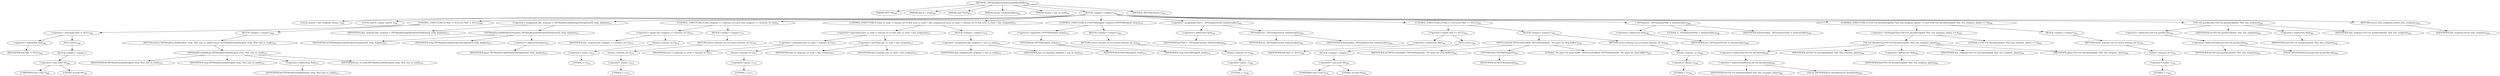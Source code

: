 digraph "_TIFFReadEncodedStripAndAllocBuffer" {  
"75097" [label = <(METHOD,_TIFFReadEncodedStripAndAllocBuffer)<SUB>560</SUB>> ]
"75098" [label = <(PARAM,TIFF *tif)<SUB>560</SUB>> ]
"75099" [label = <(PARAM,uint32_t strip)<SUB>560</SUB>> ]
"75100" [label = <(PARAM,void **buf)<SUB>561</SUB>> ]
"75101" [label = <(PARAM,tmsize_t bufsizetoalloc)<SUB>562</SUB>> ]
"75102" [label = <(PARAM,tmsize_t size_to_read)<SUB>563</SUB>> ]
"75103" [label = <(BLOCK,&lt;empty&gt;,&lt;empty&gt;)<SUB>564</SUB>> ]
"75104" [label = <(LOCAL,tmsize_t this_stripsize: tmsize_t)<SUB>565</SUB>> ]
"75105" [label = <(LOCAL,uint16_t plane: uint16_t)<SUB>566</SUB>> ]
"75106" [label = <(CONTROL_STRUCTURE,if (*buf != NULL),if (*buf != NULL))<SUB>568</SUB>> ]
"75107" [label = <(&lt;operator&gt;.notEquals,*buf != NULL)<SUB>568</SUB>> ]
"75108" [label = <(&lt;operator&gt;.indirection,*buf)<SUB>568</SUB>> ]
"75109" [label = <(IDENTIFIER,buf,*buf != NULL)<SUB>568</SUB>> ]
"75110" [label = <(NULL,NULL)<SUB>568</SUB>> ]
"75111" [label = <(BLOCK,&lt;empty&gt;,&lt;empty&gt;)> ]
"75112" [label = <(&lt;operator&gt;.cast,(void *)0)<SUB>568</SUB>> ]
"75113" [label = <(UNKNOWN,void *,void *)<SUB>568</SUB>> ]
"75114" [label = <(LITERAL,0,(void *)0)<SUB>568</SUB>> ]
"75115" [label = <(BLOCK,&lt;empty&gt;,&lt;empty&gt;)<SUB>569</SUB>> ]
"75116" [label = <(RETURN,return TIFFReadEncodedStrip(tif, strip, *buf, size_to_read);,return TIFFReadEncodedStrip(tif, strip, *buf, size_to_read);)<SUB>570</SUB>> ]
"75117" [label = <(TIFFReadEncodedStrip,TIFFReadEncodedStrip(tif, strip, *buf, size_to_read))<SUB>570</SUB>> ]
"75118" [label = <(IDENTIFIER,tif,TIFFReadEncodedStrip(tif, strip, *buf, size_to_read))<SUB>570</SUB>> ]
"75119" [label = <(IDENTIFIER,strip,TIFFReadEncodedStrip(tif, strip, *buf, size_to_read))<SUB>570</SUB>> ]
"75120" [label = <(&lt;operator&gt;.indirection,*buf)<SUB>570</SUB>> ]
"75121" [label = <(IDENTIFIER,buf,TIFFReadEncodedStrip(tif, strip, *buf, size_to_read))<SUB>570</SUB>> ]
"75122" [label = <(IDENTIFIER,size_to_read,TIFFReadEncodedStrip(tif, strip, *buf, size_to_read))<SUB>570</SUB>> ]
"75123" [label = <(&lt;operator&gt;.assignment,this_stripsize = TIFFReadEncodedStripGetStripSize(tif, strip, &amp;plane))<SUB>573</SUB>> ]
"75124" [label = <(IDENTIFIER,this_stripsize,this_stripsize = TIFFReadEncodedStripGetStripSize(tif, strip, &amp;plane))<SUB>573</SUB>> ]
"75125" [label = <(TIFFReadEncodedStripGetStripSize,TIFFReadEncodedStripGetStripSize(tif, strip, &amp;plane))<SUB>573</SUB>> ]
"75126" [label = <(IDENTIFIER,tif,TIFFReadEncodedStripGetStripSize(tif, strip, &amp;plane))<SUB>573</SUB>> ]
"75127" [label = <(IDENTIFIER,strip,TIFFReadEncodedStripGetStripSize(tif, strip, &amp;plane))<SUB>573</SUB>> ]
"75128" [label = <(&lt;operator&gt;.addressOf,&amp;plane)<SUB>573</SUB>> ]
"75129" [label = <(IDENTIFIER,plane,TIFFReadEncodedStripGetStripSize(tif, strip, &amp;plane))<SUB>573</SUB>> ]
"75130" [label = <(CONTROL_STRUCTURE,if (this_stripsize == ((tmsize_t)(-1))),if (this_stripsize == ((tmsize_t)(-1))))<SUB>574</SUB>> ]
"75131" [label = <(&lt;operator&gt;.equals,this_stripsize == ((tmsize_t)(-1)))<SUB>574</SUB>> ]
"75132" [label = <(IDENTIFIER,this_stripsize,this_stripsize == ((tmsize_t)(-1)))<SUB>574</SUB>> ]
"75133" [label = <(tmsize_t,(tmsize_t)(-1))<SUB>574</SUB>> ]
"75134" [label = <(&lt;operator&gt;.minus,-1)<SUB>574</SUB>> ]
"75135" [label = <(LITERAL,1,-1)<SUB>574</SUB>> ]
"75136" [label = <(BLOCK,&lt;empty&gt;,&lt;empty&gt;)<SUB>575</SUB>> ]
"75137" [label = <(RETURN,return ((tmsize_t)(-1));,return ((tmsize_t)(-1));)<SUB>575</SUB>> ]
"75138" [label = <(tmsize_t,(tmsize_t)(-1))<SUB>575</SUB>> ]
"75139" [label = <(&lt;operator&gt;.minus,-1)<SUB>575</SUB>> ]
"75140" [label = <(LITERAL,1,-1)<SUB>575</SUB>> ]
"75141" [label = <(CONTROL_STRUCTURE,if ((size_to_read != (tmsize_t)(-1)) &amp;&amp; (size_to_read &lt; this_stripsize)),if ((size_to_read != (tmsize_t)(-1)) &amp;&amp; (size_to_read &lt; this_stripsize)))<SUB>577</SUB>> ]
"75142" [label = <(&lt;operator&gt;.logicalAnd,(size_to_read != (tmsize_t)(-1)) &amp;&amp; (size_to_read &lt; this_stripsize))<SUB>577</SUB>> ]
"75143" [label = <(&lt;operator&gt;.notEquals,size_to_read != (tmsize_t)(-1))<SUB>577</SUB>> ]
"75144" [label = <(IDENTIFIER,size_to_read,size_to_read != (tmsize_t)(-1))<SUB>577</SUB>> ]
"75145" [label = <(tmsize_t,(tmsize_t)(-1))<SUB>577</SUB>> ]
"75146" [label = <(&lt;operator&gt;.minus,-1)<SUB>577</SUB>> ]
"75147" [label = <(LITERAL,1,-1)<SUB>577</SUB>> ]
"75148" [label = <(&lt;operator&gt;.lessThan,size_to_read &lt; this_stripsize)<SUB>577</SUB>> ]
"75149" [label = <(IDENTIFIER,size_to_read,size_to_read &lt; this_stripsize)<SUB>577</SUB>> ]
"75150" [label = <(IDENTIFIER,this_stripsize,size_to_read &lt; this_stripsize)<SUB>577</SUB>> ]
"75151" [label = <(BLOCK,&lt;empty&gt;,&lt;empty&gt;)<SUB>578</SUB>> ]
"75152" [label = <(&lt;operator&gt;.assignment,this_stripsize = size_to_read)<SUB>578</SUB>> ]
"75153" [label = <(IDENTIFIER,this_stripsize,this_stripsize = size_to_read)<SUB>578</SUB>> ]
"75154" [label = <(IDENTIFIER,size_to_read,this_stripsize = size_to_read)<SUB>578</SUB>> ]
"75155" [label = <(CONTROL_STRUCTURE,if (!TIFFFillStrip(tif, strip)),if (!TIFFFillStrip(tif, strip)))<SUB>579</SUB>> ]
"75156" [label = <(&lt;operator&gt;.logicalNot,!TIFFFillStrip(tif, strip))<SUB>579</SUB>> ]
"75157" [label = <(TIFFFillStrip,TIFFFillStrip(tif, strip))<SUB>579</SUB>> ]
"75158" [label = <(IDENTIFIER,tif,TIFFFillStrip(tif, strip))<SUB>579</SUB>> ]
"75159" [label = <(IDENTIFIER,strip,TIFFFillStrip(tif, strip))<SUB>579</SUB>> ]
"75160" [label = <(BLOCK,&lt;empty&gt;,&lt;empty&gt;)<SUB>580</SUB>> ]
"75161" [label = <(RETURN,return ((tmsize_t)(-1));,return ((tmsize_t)(-1));)<SUB>580</SUB>> ]
"75162" [label = <(tmsize_t,(tmsize_t)(-1))<SUB>580</SUB>> ]
"75163" [label = <(&lt;operator&gt;.minus,-1)<SUB>580</SUB>> ]
"75164" [label = <(LITERAL,1,-1)<SUB>580</SUB>> ]
"75165" [label = <(&lt;operator&gt;.assignment,*buf = _TIFFmallocExt(tif, bufsizetoalloc))<SUB>582</SUB>> ]
"75166" [label = <(&lt;operator&gt;.indirection,*buf)<SUB>582</SUB>> ]
"75167" [label = <(IDENTIFIER,buf,*buf = _TIFFmallocExt(tif, bufsizetoalloc))<SUB>582</SUB>> ]
"75168" [label = <(_TIFFmallocExt,_TIFFmallocExt(tif, bufsizetoalloc))<SUB>582</SUB>> ]
"75169" [label = <(IDENTIFIER,tif,_TIFFmallocExt(tif, bufsizetoalloc))<SUB>582</SUB>> ]
"75170" [label = <(IDENTIFIER,bufsizetoalloc,_TIFFmallocExt(tif, bufsizetoalloc))<SUB>582</SUB>> ]
"75171" [label = <(CONTROL_STRUCTURE,if (*buf == NULL),if (*buf == NULL))<SUB>583</SUB>> ]
"75172" [label = <(&lt;operator&gt;.equals,*buf == NULL)<SUB>583</SUB>> ]
"75173" [label = <(&lt;operator&gt;.indirection,*buf)<SUB>583</SUB>> ]
"75174" [label = <(IDENTIFIER,buf,*buf == NULL)<SUB>583</SUB>> ]
"75175" [label = <(NULL,NULL)<SUB>583</SUB>> ]
"75176" [label = <(BLOCK,&lt;empty&gt;,&lt;empty&gt;)> ]
"75177" [label = <(&lt;operator&gt;.cast,(void *)0)<SUB>583</SUB>> ]
"75178" [label = <(UNKNOWN,void *,void *)<SUB>583</SUB>> ]
"75179" [label = <(LITERAL,0,(void *)0)<SUB>583</SUB>> ]
"75180" [label = <(BLOCK,&lt;empty&gt;,&lt;empty&gt;)<SUB>584</SUB>> ]
"75181" [label = <(TIFFErrorExtR,TIFFErrorExtR(tif, TIFFFileName(tif), &quot;No space for strip buffer&quot;))<SUB>585</SUB>> ]
"75182" [label = <(IDENTIFIER,tif,TIFFErrorExtR(tif, TIFFFileName(tif), &quot;No space for strip buffer&quot;))<SUB>585</SUB>> ]
"75183" [label = <(TIFFFileName,TIFFFileName(tif))<SUB>585</SUB>> ]
"75184" [label = <(IDENTIFIER,tif,TIFFFileName(tif))<SUB>585</SUB>> ]
"75185" [label = <(LITERAL,&quot;No space for strip buffer&quot;,TIFFErrorExtR(tif, TIFFFileName(tif), &quot;No space for strip buffer&quot;))<SUB>585</SUB>> ]
"75186" [label = <(RETURN,return ((tmsize_t)(-1));,return ((tmsize_t)(-1));)<SUB>586</SUB>> ]
"75187" [label = <(tmsize_t,(tmsize_t)(-1))<SUB>586</SUB>> ]
"75188" [label = <(&lt;operator&gt;.minus,-1)<SUB>586</SUB>> ]
"75189" [label = <(LITERAL,1,-1)<SUB>586</SUB>> ]
"75190" [label = <(_TIFFmemset,_TIFFmemset(*buf, 0, bufsizetoalloc))<SUB>588</SUB>> ]
"75191" [label = <(&lt;operator&gt;.indirection,*buf)<SUB>588</SUB>> ]
"75192" [label = <(IDENTIFIER,buf,_TIFFmemset(*buf, 0, bufsizetoalloc))<SUB>588</SUB>> ]
"75193" [label = <(LITERAL,0,_TIFFmemset(*buf, 0, bufsizetoalloc))<SUB>588</SUB>> ]
"75194" [label = <(IDENTIFIER,bufsizetoalloc,_TIFFmemset(*buf, 0, bufsizetoalloc))<SUB>588</SUB>> ]
"75195" [label = <(CONTROL_STRUCTURE,if ((*tif-&gt;tif_decodestrip)(tif, *buf, this_stripsize, plane) &lt;= 0),if ((*tif-&gt;tif_decodestrip)(tif, *buf, this_stripsize, plane) &lt;= 0))<SUB>590</SUB>> ]
"75196" [label = <(&lt;operator&gt;.lessEqualsThan,(*tif-&gt;tif_decodestrip)(tif, *buf, this_stripsize, plane) &lt;= 0)<SUB>590</SUB>> ]
"75197" [label = <(*tif-&gt;tif_decodestrip,(*tif-&gt;tif_decodestrip)(tif, *buf, this_stripsize, plane))<SUB>590</SUB>> ]
"75198" [label = <(&lt;operator&gt;.indirection,*tif-&gt;tif_decodestrip)<SUB>590</SUB>> ]
"75199" [label = <(&lt;operator&gt;.indirectFieldAccess,tif-&gt;tif_decodestrip)<SUB>590</SUB>> ]
"75200" [label = <(IDENTIFIER,tif,(*tif-&gt;tif_decodestrip)(tif, *buf, this_stripsize, plane))<SUB>590</SUB>> ]
"75201" [label = <(FIELD_IDENTIFIER,tif_decodestrip,tif_decodestrip)<SUB>590</SUB>> ]
"75202" [label = <(IDENTIFIER,tif,(*tif-&gt;tif_decodestrip)(tif, *buf, this_stripsize, plane))<SUB>590</SUB>> ]
"75203" [label = <(&lt;operator&gt;.indirection,*buf)<SUB>590</SUB>> ]
"75204" [label = <(IDENTIFIER,buf,(*tif-&gt;tif_decodestrip)(tif, *buf, this_stripsize, plane))<SUB>590</SUB>> ]
"75205" [label = <(IDENTIFIER,this_stripsize,(*tif-&gt;tif_decodestrip)(tif, *buf, this_stripsize, plane))<SUB>590</SUB>> ]
"75206" [label = <(IDENTIFIER,plane,(*tif-&gt;tif_decodestrip)(tif, *buf, this_stripsize, plane))<SUB>590</SUB>> ]
"75207" [label = <(LITERAL,0,(*tif-&gt;tif_decodestrip)(tif, *buf, this_stripsize, plane) &lt;= 0)<SUB>590</SUB>> ]
"75208" [label = <(BLOCK,&lt;empty&gt;,&lt;empty&gt;)<SUB>591</SUB>> ]
"75209" [label = <(RETURN,return ((tmsize_t)(-1));,return ((tmsize_t)(-1));)<SUB>591</SUB>> ]
"75210" [label = <(tmsize_t,(tmsize_t)(-1))<SUB>591</SUB>> ]
"75211" [label = <(&lt;operator&gt;.minus,-1)<SUB>591</SUB>> ]
"75212" [label = <(LITERAL,1,-1)<SUB>591</SUB>> ]
"75213" [label = <(*tif-&gt;tif_postdecode,(*tif-&gt;tif_postdecode)(tif, *buf, this_stripsize))<SUB>592</SUB>> ]
"75214" [label = <(&lt;operator&gt;.indirection,*tif-&gt;tif_postdecode)<SUB>592</SUB>> ]
"75215" [label = <(&lt;operator&gt;.indirectFieldAccess,tif-&gt;tif_postdecode)<SUB>592</SUB>> ]
"75216" [label = <(IDENTIFIER,tif,(*tif-&gt;tif_postdecode)(tif, *buf, this_stripsize))<SUB>592</SUB>> ]
"75217" [label = <(FIELD_IDENTIFIER,tif_postdecode,tif_postdecode)<SUB>592</SUB>> ]
"75218" [label = <(IDENTIFIER,tif,(*tif-&gt;tif_postdecode)(tif, *buf, this_stripsize))<SUB>592</SUB>> ]
"75219" [label = <(&lt;operator&gt;.indirection,*buf)<SUB>592</SUB>> ]
"75220" [label = <(IDENTIFIER,buf,(*tif-&gt;tif_postdecode)(tif, *buf, this_stripsize))<SUB>592</SUB>> ]
"75221" [label = <(IDENTIFIER,this_stripsize,(*tif-&gt;tif_postdecode)(tif, *buf, this_stripsize))<SUB>592</SUB>> ]
"75222" [label = <(RETURN,return (this_stripsize);,return (this_stripsize);)<SUB>593</SUB>> ]
"75223" [label = <(IDENTIFIER,this_stripsize,return (this_stripsize);)<SUB>593</SUB>> ]
"75224" [label = <(METHOD_RETURN,tmsize_t)<SUB>560</SUB>> ]
  "75097" -> "75098" 
  "75097" -> "75099" 
  "75097" -> "75100" 
  "75097" -> "75101" 
  "75097" -> "75102" 
  "75097" -> "75103" 
  "75097" -> "75224" 
  "75103" -> "75104" 
  "75103" -> "75105" 
  "75103" -> "75106" 
  "75103" -> "75123" 
  "75103" -> "75130" 
  "75103" -> "75141" 
  "75103" -> "75155" 
  "75103" -> "75165" 
  "75103" -> "75171" 
  "75103" -> "75190" 
  "75103" -> "75195" 
  "75103" -> "75213" 
  "75103" -> "75222" 
  "75106" -> "75107" 
  "75106" -> "75115" 
  "75107" -> "75108" 
  "75107" -> "75110" 
  "75108" -> "75109" 
  "75110" -> "75111" 
  "75111" -> "75112" 
  "75112" -> "75113" 
  "75112" -> "75114" 
  "75115" -> "75116" 
  "75116" -> "75117" 
  "75117" -> "75118" 
  "75117" -> "75119" 
  "75117" -> "75120" 
  "75117" -> "75122" 
  "75120" -> "75121" 
  "75123" -> "75124" 
  "75123" -> "75125" 
  "75125" -> "75126" 
  "75125" -> "75127" 
  "75125" -> "75128" 
  "75128" -> "75129" 
  "75130" -> "75131" 
  "75130" -> "75136" 
  "75131" -> "75132" 
  "75131" -> "75133" 
  "75133" -> "75134" 
  "75134" -> "75135" 
  "75136" -> "75137" 
  "75137" -> "75138" 
  "75138" -> "75139" 
  "75139" -> "75140" 
  "75141" -> "75142" 
  "75141" -> "75151" 
  "75142" -> "75143" 
  "75142" -> "75148" 
  "75143" -> "75144" 
  "75143" -> "75145" 
  "75145" -> "75146" 
  "75146" -> "75147" 
  "75148" -> "75149" 
  "75148" -> "75150" 
  "75151" -> "75152" 
  "75152" -> "75153" 
  "75152" -> "75154" 
  "75155" -> "75156" 
  "75155" -> "75160" 
  "75156" -> "75157" 
  "75157" -> "75158" 
  "75157" -> "75159" 
  "75160" -> "75161" 
  "75161" -> "75162" 
  "75162" -> "75163" 
  "75163" -> "75164" 
  "75165" -> "75166" 
  "75165" -> "75168" 
  "75166" -> "75167" 
  "75168" -> "75169" 
  "75168" -> "75170" 
  "75171" -> "75172" 
  "75171" -> "75180" 
  "75172" -> "75173" 
  "75172" -> "75175" 
  "75173" -> "75174" 
  "75175" -> "75176" 
  "75176" -> "75177" 
  "75177" -> "75178" 
  "75177" -> "75179" 
  "75180" -> "75181" 
  "75180" -> "75186" 
  "75181" -> "75182" 
  "75181" -> "75183" 
  "75181" -> "75185" 
  "75183" -> "75184" 
  "75186" -> "75187" 
  "75187" -> "75188" 
  "75188" -> "75189" 
  "75190" -> "75191" 
  "75190" -> "75193" 
  "75190" -> "75194" 
  "75191" -> "75192" 
  "75195" -> "75196" 
  "75195" -> "75208" 
  "75196" -> "75197" 
  "75196" -> "75207" 
  "75197" -> "75198" 
  "75197" -> "75202" 
  "75197" -> "75203" 
  "75197" -> "75205" 
  "75197" -> "75206" 
  "75198" -> "75199" 
  "75199" -> "75200" 
  "75199" -> "75201" 
  "75203" -> "75204" 
  "75208" -> "75209" 
  "75209" -> "75210" 
  "75210" -> "75211" 
  "75211" -> "75212" 
  "75213" -> "75214" 
  "75213" -> "75218" 
  "75213" -> "75219" 
  "75213" -> "75221" 
  "75214" -> "75215" 
  "75215" -> "75216" 
  "75215" -> "75217" 
  "75219" -> "75220" 
  "75222" -> "75223" 
}

